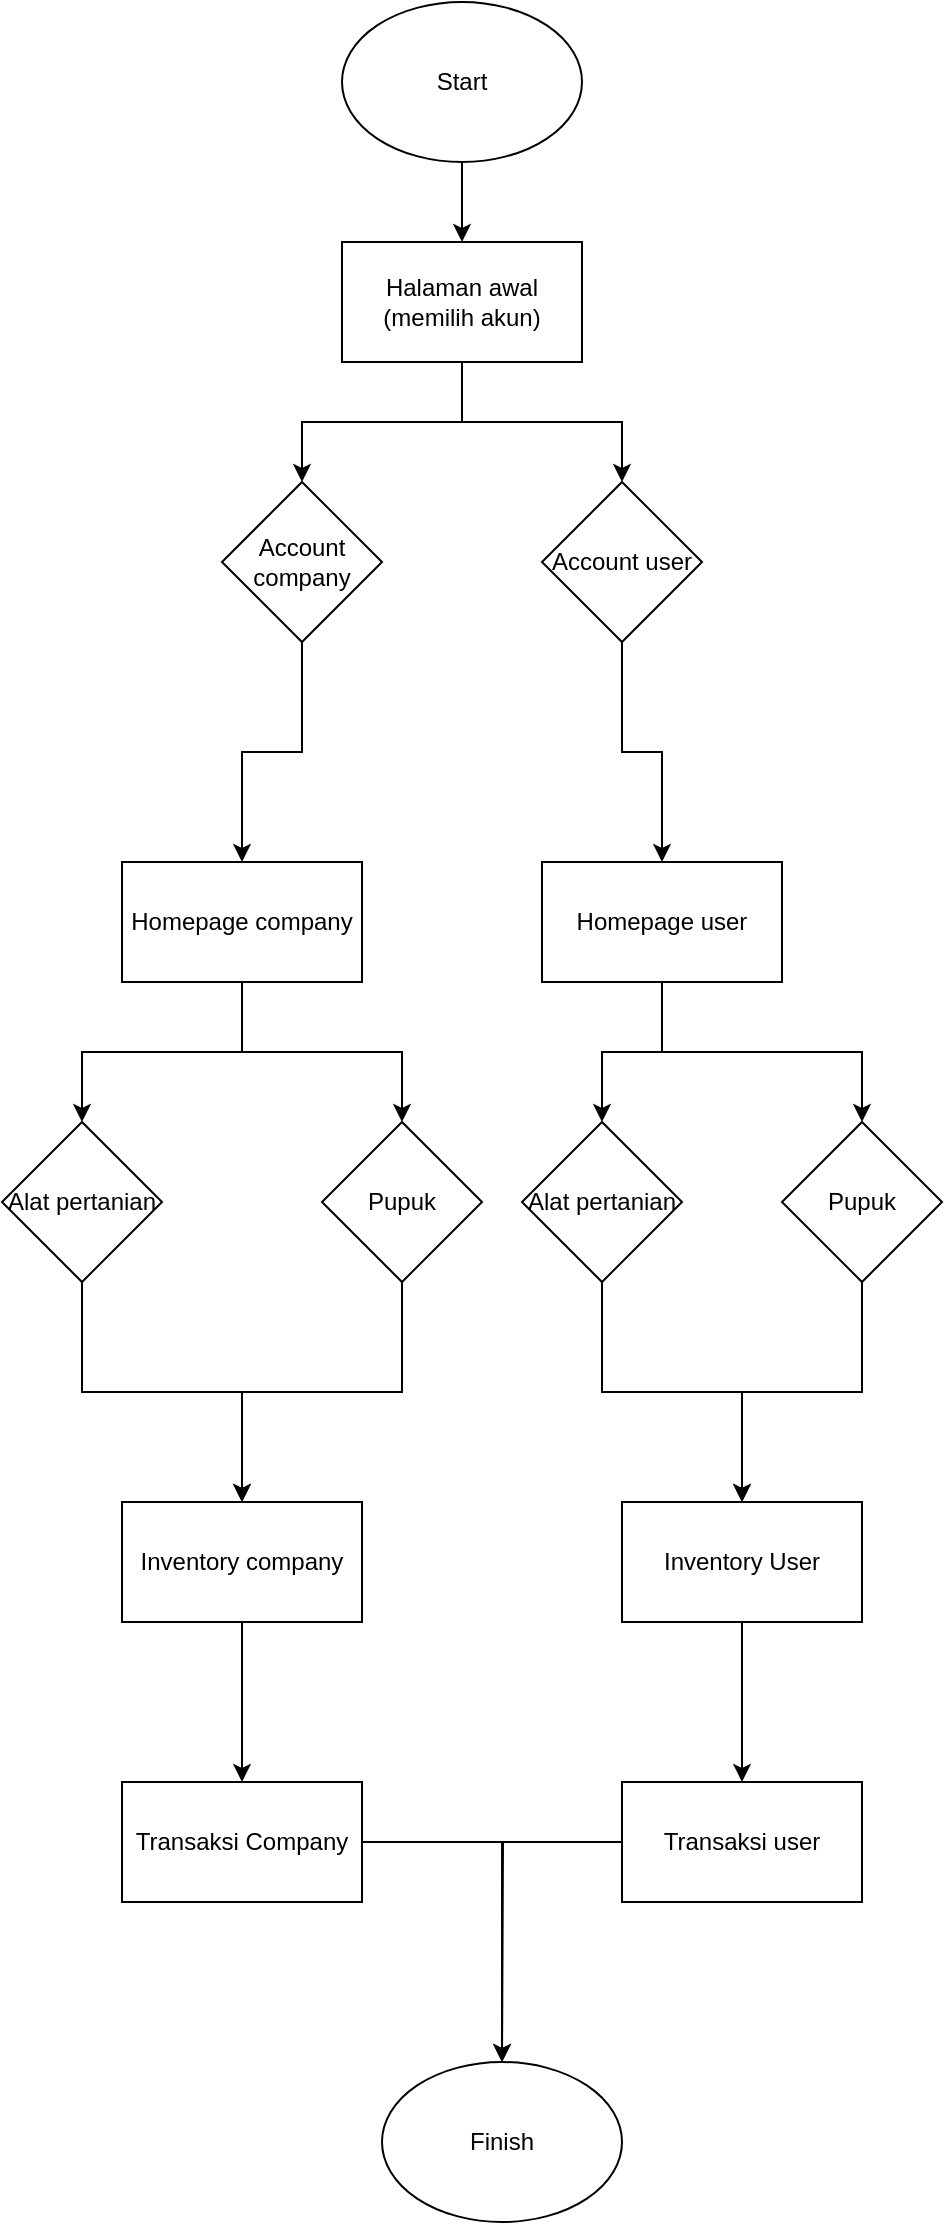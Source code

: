<mxfile version="24.7.17">
  <diagram name="Halaman-1" id="EXYncz0EHBTKRrqhBA8b">
    <mxGraphModel grid="1" page="1" gridSize="10" guides="1" tooltips="1" connect="1" arrows="1" fold="1" pageScale="1" pageWidth="827" pageHeight="1169" math="0" shadow="0">
      <root>
        <mxCell id="0" />
        <mxCell id="1" parent="0" />
        <mxCell id="lOG6CTrDFg2ircKx6USl-11" value="" style="edgeStyle=orthogonalEdgeStyle;rounded=0;orthogonalLoop=1;jettySize=auto;html=1;" edge="1" parent="1" source="lOG6CTrDFg2ircKx6USl-1" target="lOG6CTrDFg2ircKx6USl-2">
          <mxGeometry relative="1" as="geometry" />
        </mxCell>
        <mxCell id="lOG6CTrDFg2ircKx6USl-1" value="Start" style="ellipse;whiteSpace=wrap;html=1;" vertex="1" parent="1">
          <mxGeometry x="320" y="40" width="120" height="80" as="geometry" />
        </mxCell>
        <mxCell id="lOG6CTrDFg2ircKx6USl-27" style="edgeStyle=orthogonalEdgeStyle;rounded=0;orthogonalLoop=1;jettySize=auto;html=1;entryX=0.5;entryY=0;entryDx=0;entryDy=0;" edge="1" parent="1" source="lOG6CTrDFg2ircKx6USl-2" target="lOG6CTrDFg2ircKx6USl-3">
          <mxGeometry relative="1" as="geometry" />
        </mxCell>
        <mxCell id="lOG6CTrDFg2ircKx6USl-28" style="edgeStyle=orthogonalEdgeStyle;rounded=0;orthogonalLoop=1;jettySize=auto;html=1;entryX=0.5;entryY=0;entryDx=0;entryDy=0;" edge="1" parent="1" source="lOG6CTrDFg2ircKx6USl-2" target="lOG6CTrDFg2ircKx6USl-4">
          <mxGeometry relative="1" as="geometry" />
        </mxCell>
        <mxCell id="lOG6CTrDFg2ircKx6USl-2" value="Halaman awal (memilih akun)" style="rounded=0;whiteSpace=wrap;html=1;" vertex="1" parent="1">
          <mxGeometry x="320" y="160" width="120" height="60" as="geometry" />
        </mxCell>
        <mxCell id="lOG6CTrDFg2ircKx6USl-65" style="edgeStyle=orthogonalEdgeStyle;rounded=0;orthogonalLoop=1;jettySize=auto;html=1;entryX=0.5;entryY=0;entryDx=0;entryDy=0;" edge="1" parent="1" source="lOG6CTrDFg2ircKx6USl-3" target="lOG6CTrDFg2ircKx6USl-32">
          <mxGeometry relative="1" as="geometry" />
        </mxCell>
        <mxCell id="lOG6CTrDFg2ircKx6USl-3" value="Account company" style="rhombus;whiteSpace=wrap;html=1;" vertex="1" parent="1">
          <mxGeometry x="260" y="280" width="80" height="80" as="geometry" />
        </mxCell>
        <mxCell id="lOG6CTrDFg2ircKx6USl-66" style="edgeStyle=orthogonalEdgeStyle;rounded=0;orthogonalLoop=1;jettySize=auto;html=1;entryX=0.5;entryY=0;entryDx=0;entryDy=0;" edge="1" parent="1" source="lOG6CTrDFg2ircKx6USl-4" target="lOG6CTrDFg2ircKx6USl-33">
          <mxGeometry relative="1" as="geometry" />
        </mxCell>
        <mxCell id="lOG6CTrDFg2ircKx6USl-4" value="Account user" style="rhombus;whiteSpace=wrap;html=1;" vertex="1" parent="1">
          <mxGeometry x="420" y="280" width="80" height="80" as="geometry" />
        </mxCell>
        <mxCell id="lOG6CTrDFg2ircKx6USl-55" style="edgeStyle=orthogonalEdgeStyle;rounded=0;orthogonalLoop=1;jettySize=auto;html=1;" edge="1" parent="1" source="lOG6CTrDFg2ircKx6USl-32" target="lOG6CTrDFg2ircKx6USl-35">
          <mxGeometry relative="1" as="geometry" />
        </mxCell>
        <mxCell id="lOG6CTrDFg2ircKx6USl-67" style="edgeStyle=orthogonalEdgeStyle;rounded=0;orthogonalLoop=1;jettySize=auto;html=1;" edge="1" parent="1" source="lOG6CTrDFg2ircKx6USl-32" target="lOG6CTrDFg2ircKx6USl-34">
          <mxGeometry relative="1" as="geometry" />
        </mxCell>
        <mxCell id="lOG6CTrDFg2ircKx6USl-32" value="Homepage company" style="rounded=0;whiteSpace=wrap;html=1;" vertex="1" parent="1">
          <mxGeometry x="210" y="470" width="120" height="60" as="geometry" />
        </mxCell>
        <mxCell id="lOG6CTrDFg2ircKx6USl-59" style="edgeStyle=orthogonalEdgeStyle;rounded=0;orthogonalLoop=1;jettySize=auto;html=1;entryX=0.5;entryY=0;entryDx=0;entryDy=0;" edge="1" parent="1" source="lOG6CTrDFg2ircKx6USl-33" target="lOG6CTrDFg2ircKx6USl-36">
          <mxGeometry relative="1" as="geometry" />
        </mxCell>
        <mxCell id="lOG6CTrDFg2ircKx6USl-60" style="edgeStyle=orthogonalEdgeStyle;rounded=0;orthogonalLoop=1;jettySize=auto;html=1;entryX=0.5;entryY=0;entryDx=0;entryDy=0;" edge="1" parent="1" source="lOG6CTrDFg2ircKx6USl-33" target="lOG6CTrDFg2ircKx6USl-37">
          <mxGeometry relative="1" as="geometry">
            <mxPoint x="590" y="740" as="targetPoint" />
          </mxGeometry>
        </mxCell>
        <mxCell id="lOG6CTrDFg2ircKx6USl-33" value="Homepage user" style="rounded=0;whiteSpace=wrap;html=1;" vertex="1" parent="1">
          <mxGeometry x="420" y="470" width="120" height="60" as="geometry" />
        </mxCell>
        <mxCell id="lOG6CTrDFg2ircKx6USl-63" style="edgeStyle=orthogonalEdgeStyle;rounded=0;orthogonalLoop=1;jettySize=auto;html=1;entryX=0.5;entryY=0;entryDx=0;entryDy=0;" edge="1" parent="1" source="lOG6CTrDFg2ircKx6USl-34" target="lOG6CTrDFg2ircKx6USl-38">
          <mxGeometry relative="1" as="geometry" />
        </mxCell>
        <mxCell id="lOG6CTrDFg2ircKx6USl-34" value="Alat pertanian" style="rhombus;whiteSpace=wrap;html=1;" vertex="1" parent="1">
          <mxGeometry x="150" y="600" width="80" height="80" as="geometry" />
        </mxCell>
        <mxCell id="lOG6CTrDFg2ircKx6USl-69" style="edgeStyle=orthogonalEdgeStyle;rounded=0;orthogonalLoop=1;jettySize=auto;html=1;entryX=0.5;entryY=0;entryDx=0;entryDy=0;" edge="1" parent="1" source="lOG6CTrDFg2ircKx6USl-35" target="lOG6CTrDFg2ircKx6USl-38">
          <mxGeometry relative="1" as="geometry" />
        </mxCell>
        <mxCell id="lOG6CTrDFg2ircKx6USl-35" value="Pupuk" style="rhombus;whiteSpace=wrap;html=1;" vertex="1" parent="1">
          <mxGeometry x="310" y="600" width="80" height="80" as="geometry" />
        </mxCell>
        <mxCell id="lOG6CTrDFg2ircKx6USl-61" style="edgeStyle=orthogonalEdgeStyle;rounded=0;orthogonalLoop=1;jettySize=auto;html=1;entryX=0.5;entryY=0;entryDx=0;entryDy=0;" edge="1" parent="1" source="lOG6CTrDFg2ircKx6USl-36" target="lOG6CTrDFg2ircKx6USl-39">
          <mxGeometry relative="1" as="geometry" />
        </mxCell>
        <mxCell id="lOG6CTrDFg2ircKx6USl-36" value="Alat pertanian" style="rhombus;whiteSpace=wrap;html=1;" vertex="1" parent="1">
          <mxGeometry x="410" y="600" width="80" height="80" as="geometry" />
        </mxCell>
        <mxCell id="lOG6CTrDFg2ircKx6USl-62" style="edgeStyle=orthogonalEdgeStyle;rounded=0;orthogonalLoop=1;jettySize=auto;html=1;entryX=0.5;entryY=0;entryDx=0;entryDy=0;" edge="1" parent="1" source="lOG6CTrDFg2ircKx6USl-37" target="lOG6CTrDFg2ircKx6USl-39">
          <mxGeometry relative="1" as="geometry" />
        </mxCell>
        <mxCell id="lOG6CTrDFg2ircKx6USl-37" value="Pupuk" style="rhombus;whiteSpace=wrap;html=1;" vertex="1" parent="1">
          <mxGeometry x="540" y="600" width="80" height="80" as="geometry" />
        </mxCell>
        <mxCell id="lOG6CTrDFg2ircKx6USl-53" style="edgeStyle=orthogonalEdgeStyle;rounded=0;orthogonalLoop=1;jettySize=auto;html=1;entryX=0.5;entryY=0;entryDx=0;entryDy=0;" edge="1" parent="1" source="lOG6CTrDFg2ircKx6USl-38" target="lOG6CTrDFg2ircKx6USl-41">
          <mxGeometry relative="1" as="geometry" />
        </mxCell>
        <mxCell id="lOG6CTrDFg2ircKx6USl-38" value="Inventory company" style="rounded=0;whiteSpace=wrap;html=1;" vertex="1" parent="1">
          <mxGeometry x="210" y="790" width="120" height="60" as="geometry" />
        </mxCell>
        <mxCell id="lOG6CTrDFg2ircKx6USl-52" style="edgeStyle=orthogonalEdgeStyle;rounded=0;orthogonalLoop=1;jettySize=auto;html=1;entryX=0.5;entryY=0;entryDx=0;entryDy=0;" edge="1" parent="1" source="lOG6CTrDFg2ircKx6USl-39" target="lOG6CTrDFg2ircKx6USl-42">
          <mxGeometry relative="1" as="geometry" />
        </mxCell>
        <mxCell id="lOG6CTrDFg2ircKx6USl-39" value="Inventory User" style="rounded=0;whiteSpace=wrap;html=1;" vertex="1" parent="1">
          <mxGeometry x="460" y="790" width="120" height="60" as="geometry" />
        </mxCell>
        <mxCell id="lOG6CTrDFg2ircKx6USl-73" style="edgeStyle=orthogonalEdgeStyle;rounded=0;orthogonalLoop=1;jettySize=auto;html=1;entryX=0.5;entryY=0;entryDx=0;entryDy=0;" edge="1" parent="1" source="lOG6CTrDFg2ircKx6USl-41" target="lOG6CTrDFg2ircKx6USl-43">
          <mxGeometry relative="1" as="geometry" />
        </mxCell>
        <mxCell id="lOG6CTrDFg2ircKx6USl-41" value="Transaksi Company" style="rounded=0;whiteSpace=wrap;html=1;" vertex="1" parent="1">
          <mxGeometry x="210" y="930" width="120" height="60" as="geometry" />
        </mxCell>
        <mxCell id="lOG6CTrDFg2ircKx6USl-76" style="edgeStyle=orthogonalEdgeStyle;rounded=0;orthogonalLoop=1;jettySize=auto;html=1;" edge="1" parent="1" source="lOG6CTrDFg2ircKx6USl-42">
          <mxGeometry relative="1" as="geometry">
            <mxPoint x="400" y="1070" as="targetPoint" />
          </mxGeometry>
        </mxCell>
        <mxCell id="lOG6CTrDFg2ircKx6USl-42" value="Transaksi user" style="rounded=0;whiteSpace=wrap;html=1;" vertex="1" parent="1">
          <mxGeometry x="460" y="930" width="120" height="60" as="geometry" />
        </mxCell>
        <mxCell id="lOG6CTrDFg2ircKx6USl-43" value="Finish" style="ellipse;whiteSpace=wrap;html=1;" vertex="1" parent="1">
          <mxGeometry x="340" y="1070" width="120" height="80" as="geometry" />
        </mxCell>
      </root>
    </mxGraphModel>
  </diagram>
</mxfile>
